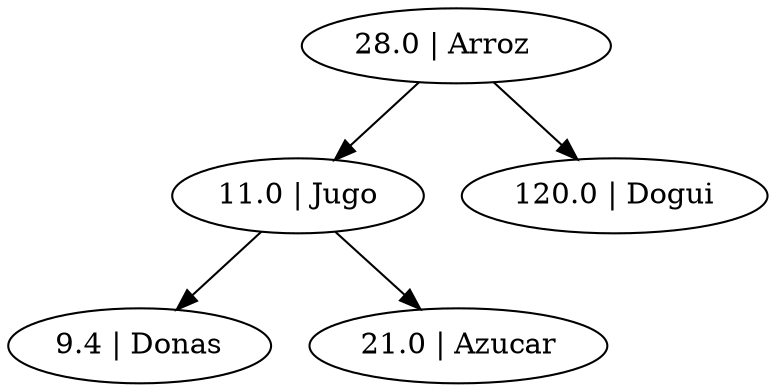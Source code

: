strict digraph  {
	"11.0 | Jugo" -> "9.4 | Donas";
	"11.0 | Jugo" -> "21.0 | Azucar";
	"28.0 | Arroz   " -> "120.0 | Dogui";
	"28.0 | Arroz   " -> "11.0 | Jugo";
}
